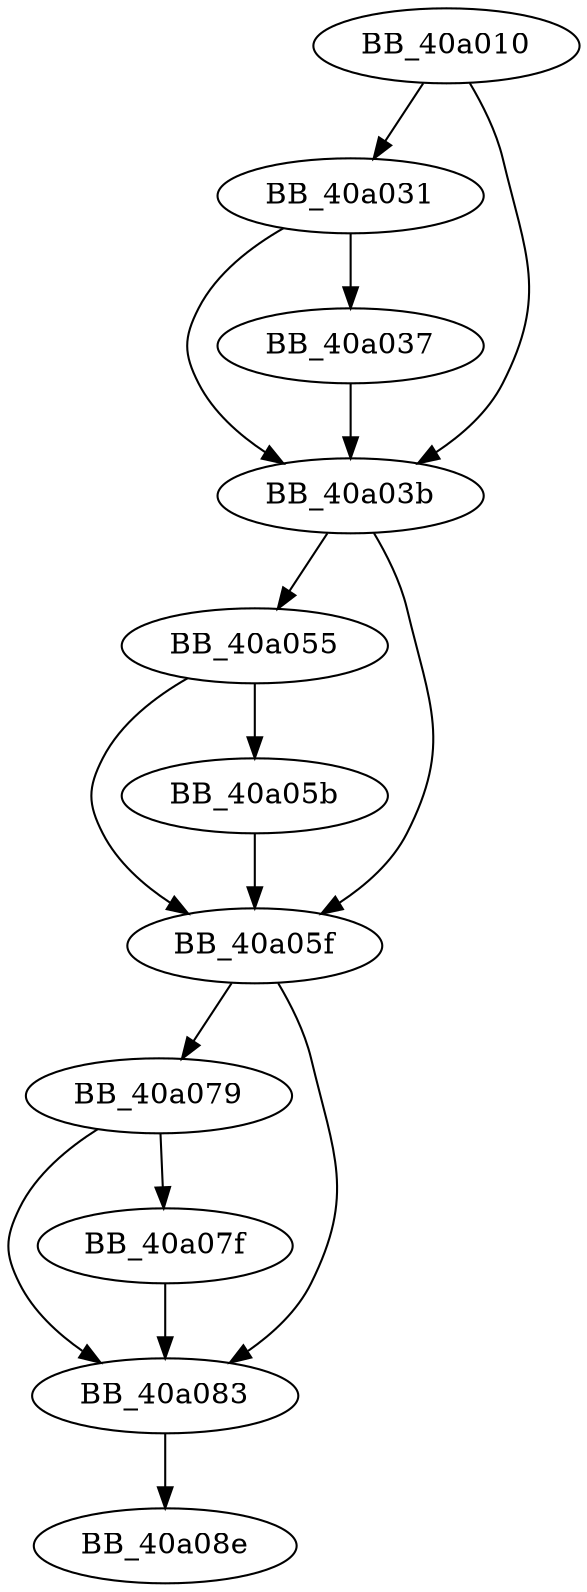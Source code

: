 DiGraph sub_40A010{
BB_40a010->BB_40a031
BB_40a010->BB_40a03b
BB_40a031->BB_40a037
BB_40a031->BB_40a03b
BB_40a037->BB_40a03b
BB_40a03b->BB_40a055
BB_40a03b->BB_40a05f
BB_40a055->BB_40a05b
BB_40a055->BB_40a05f
BB_40a05b->BB_40a05f
BB_40a05f->BB_40a079
BB_40a05f->BB_40a083
BB_40a079->BB_40a07f
BB_40a079->BB_40a083
BB_40a07f->BB_40a083
BB_40a083->BB_40a08e
}
